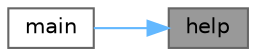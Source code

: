 digraph "help"
{
 // LATEX_PDF_SIZE
  bgcolor="transparent";
  edge [fontname=Helvetica,fontsize=10,labelfontname=Helvetica,labelfontsize=10];
  node [fontname=Helvetica,fontsize=10,shape=box,height=0.2,width=0.4];
  rankdir="RL";
  Node1 [id="Node000001",label="help",height=0.2,width=0.4,color="gray40", fillcolor="grey60", style="filled", fontcolor="black",tooltip="Displays the help text for the OptiSim command-line tool."];
  Node1 -> Node2 [id="edge1_Node000001_Node000002",dir="back",color="steelblue1",style="solid",tooltip=" "];
  Node2 [id="Node000002",label="main",height=0.2,width=0.4,color="grey40", fillcolor="white", style="filled",URL="$OptiSim_8cpp.html#a0ddf1224851353fc92bfbff6f499fa97",tooltip="The main entry point of the OptiSim application."];
}
